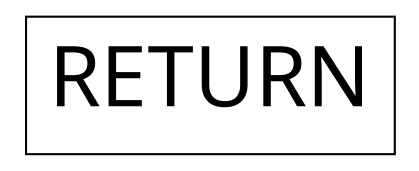 # http:

digraph G {

  node [fontname = "Handlee"];
  node [shape=plaintext];
  edge [fontname = "Handlee"];

  inst [label=<
    <TABLE BGCOLOR="WHITE" BORDER="0" CELLBORDER="1" CELLSPACING="0" CELLPADDING="10">
    <TR>
    <TD><FONT POINT-SIZE="40">RETURN</FONT></TD>
    </TR>
  sux [
  ];
  mxpx [
  ];
  oogx [
  ];
  maxcsx [
  ];
  invcpx [
  ];
  unexceptional [
  ];
  deployment [
  ];
  message_call [
  ];
  {
  }
  {
  }
  {
  }
  {
  }
</TABLE>>];
}
